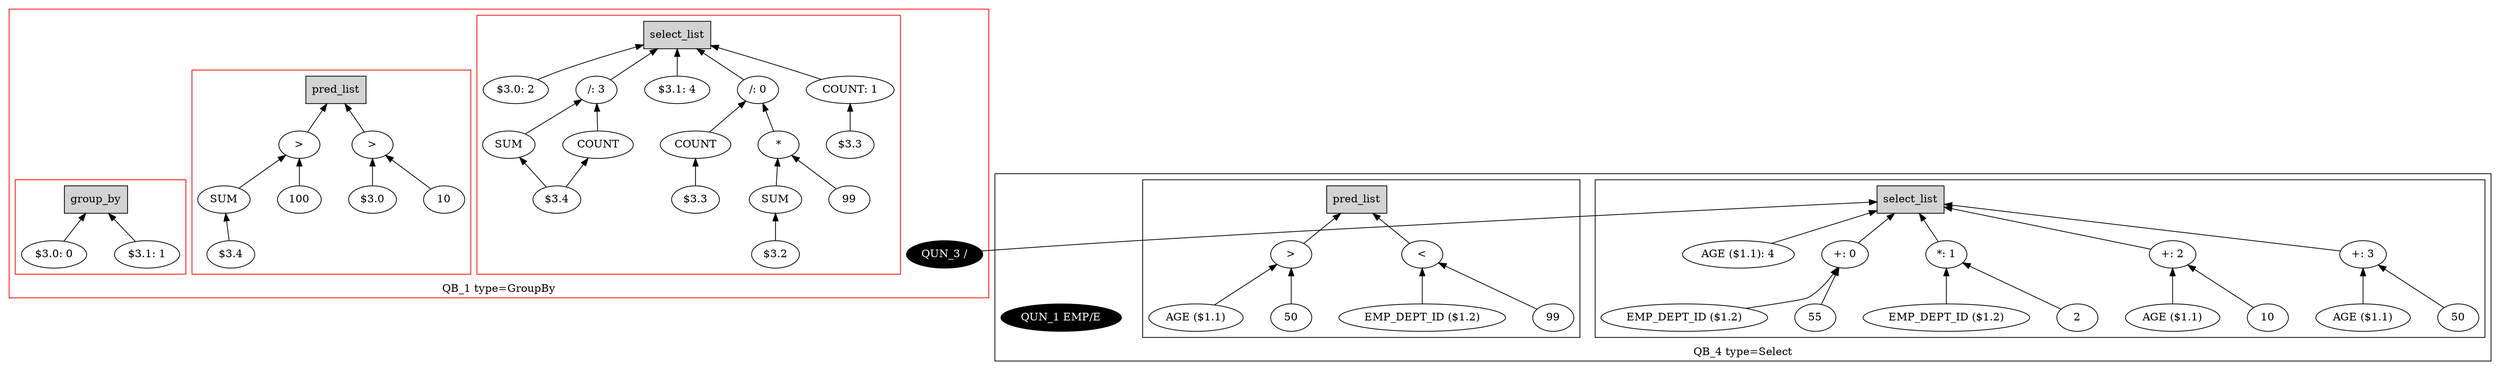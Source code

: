 digraph example1 {
    rankdir=BT;
    nodesep=0.5;
    ordering="in";
  subgraph cluster_QB_1 {
    "QB_1_selectlist"[label="select_list",shape=box,style=filled];
    color = "red"
  subgraph cluster_select_listQB_1 {
    exprnodeExprKey11v1[label="/: 0"];
    exprnodeExprKey6v1 -> exprnodeExprKey11v1;
    exprnodeExprKey6v1[label="*"];
    exprnodeExprKey4v1 -> exprnodeExprKey6v1;
    exprnodeExprKey4v1[label="SUM"];
    exprnodeExprKey47v1 -> exprnodeExprKey4v1;
    exprnodeExprKey47v1[label="$3.2"];
    exprnodeExprKey5v1 -> exprnodeExprKey6v1;
    exprnodeExprKey5v1[label="99"];
    exprnodeExprKey10v1 -> exprnodeExprKey11v1;
    exprnodeExprKey10v1[label="COUNT"];
    exprnodeExprKey48v1 -> exprnodeExprKey10v1;
    exprnodeExprKey48v1[label="$3.3"];
    exprnodeExprKey11v1 -> "QB_1_selectlist";
    exprnodeExprKey15v1[label="COUNT: 1"];
    exprnodeExprKey49v1 -> exprnodeExprKey15v1;
    exprnodeExprKey49v1[label="$3.3"];
    exprnodeExprKey15v1 -> "QB_1_selectlist";
    exprnodeExprKey50v1[label="$3.0: 2"];
    exprnodeExprKey50v1 -> "QB_1_selectlist";
    exprnodeExprKey54v1[label="/: 3"];
    exprnodeExprKey52v1 -> exprnodeExprKey54v1;
    exprnodeExprKey52v1[label="SUM"];
    exprnodeExprKey51v1 -> exprnodeExprKey52v1;
    exprnodeExprKey51v1[label="$3.4"];
    exprnodeExprKey53v1 -> exprnodeExprKey54v1;
    exprnodeExprKey53v1[label="COUNT"];
    exprnodeExprKey51v1 -> exprnodeExprKey53v1;
    exprnodeExprKey51v1[label="$3.4"];
    exprnodeExprKey54v1 -> "QB_1_selectlist";
    exprnodeExprKey55v1[label="$3.1: 4"];
    exprnodeExprKey55v1 -> "QB_1_selectlist";
}
    "QUN_3"[label="QUN_3 /", fillcolor=black, fontcolor=white, style=filled]
  subgraph cluster_pred_listQB_1 {
    exprnodeExprKey40v1[label=">"];
    exprnodeExprKey38v1 -> exprnodeExprKey40v1;
    exprnodeExprKey38v1[label="SUM"];
    exprnodeExprKey56v1 -> exprnodeExprKey38v1;
    exprnodeExprKey56v1[label="$3.4"];
    exprnodeExprKey39v1 -> exprnodeExprKey40v1;
    exprnodeExprKey39v1[label="100"];
    exprnodeExprKey40v1 -> QB_1_pred_list;
    exprnodeExprKey45v1[label=">"];
    exprnodeExprKey57v1 -> exprnodeExprKey45v1;
    exprnodeExprKey57v1[label="$3.0"];
    exprnodeExprKey44v1 -> exprnodeExprKey45v1;
    exprnodeExprKey44v1[label="10"];
    exprnodeExprKey45v1 -> QB_1_pred_list;
    "QB_1_pred_list"[label="pred_list",shape=box,style=filled];
}
  subgraph cluster_group_byQB_1 {
    "QB_1_group_by"[label="group_by",shape=box,style=filled];
    exprnodeExprKey58v1[label="$3.0: 0"];
    exprnodeExprKey58v1 -> "QB_1_group_by";
    exprnodeExprKey59v1[label="$3.1: 1"];
    exprnodeExprKey59v1 -> "QB_1_group_by";
}
    label = "QB_1 type=GroupBy";
}
    "QUN_3" -> "QB_4_selectlist";
  subgraph cluster_QB_4 {
    "QB_4_selectlist"[label="select_list",shape=box,style=filled];
  subgraph cluster_select_listQB_4 {
    exprnodeExprKey33v1[label="+: 0"];
    exprnodeExprKey31v1 -> exprnodeExprKey33v1;
    exprnodeExprKey31v1[label="EMP_DEPT_ID ($1.2)"];
    exprnodeExprKey32v1 -> exprnodeExprKey33v1;
    exprnodeExprKey32v1[label="55"];
    exprnodeExprKey33v1 -> "QB_4_selectlist";
    exprnodeExprKey36v1[label="*: 1"];
    exprnodeExprKey34v1 -> exprnodeExprKey36v1;
    exprnodeExprKey34v1[label="EMP_DEPT_ID ($1.2)"];
    exprnodeExprKey35v1 -> exprnodeExprKey36v1;
    exprnodeExprKey35v1[label="2"];
    exprnodeExprKey36v1 -> "QB_4_selectlist";
    exprnodeExprKey3v1[label="+: 2"];
    exprnodeExprKey1v1 -> exprnodeExprKey3v1;
    exprnodeExprKey1v1[label="AGE ($1.1)"];
    exprnodeExprKey2v1 -> exprnodeExprKey3v1;
    exprnodeExprKey2v1[label="10"];
    exprnodeExprKey3v1 -> "QB_4_selectlist";
    exprnodeExprKey9v1[label="+: 3"];
    exprnodeExprKey7v1 -> exprnodeExprKey9v1;
    exprnodeExprKey7v1[label="AGE ($1.1)"];
    exprnodeExprKey8v1 -> exprnodeExprKey9v1;
    exprnodeExprKey8v1[label="50"];
    exprnodeExprKey9v1 -> "QB_4_selectlist";
    exprnodeExprKey19v1[label="AGE ($1.1): 4"];
    exprnodeExprKey19v1 -> "QB_4_selectlist";
}
    "QUN_1"[label="QUN_1 EMP/E", fillcolor=black, fontcolor=white, style=filled]
  subgraph cluster_pred_listQB_4 {
    exprnodeExprKey26v1[label=">"];
    exprnodeExprKey24v1 -> exprnodeExprKey26v1;
    exprnodeExprKey24v1[label="AGE ($1.1)"];
    exprnodeExprKey25v1 -> exprnodeExprKey26v1;
    exprnodeExprKey25v1[label="50"];
    exprnodeExprKey26v1 -> QB_4_pred_list;
    exprnodeExprKey29v1[label="<"];
    exprnodeExprKey27v1 -> exprnodeExprKey29v1;
    exprnodeExprKey27v1[label="EMP_DEPT_ID ($1.2)"];
    exprnodeExprKey28v1 -> exprnodeExprKey29v1;
    exprnodeExprKey28v1[label="99"];
    exprnodeExprKey29v1 -> QB_4_pred_list;
    "QB_4_pred_list"[label="pred_list",shape=box,style=filled];
}
    label = "QB_4 type=Select";
}
}
